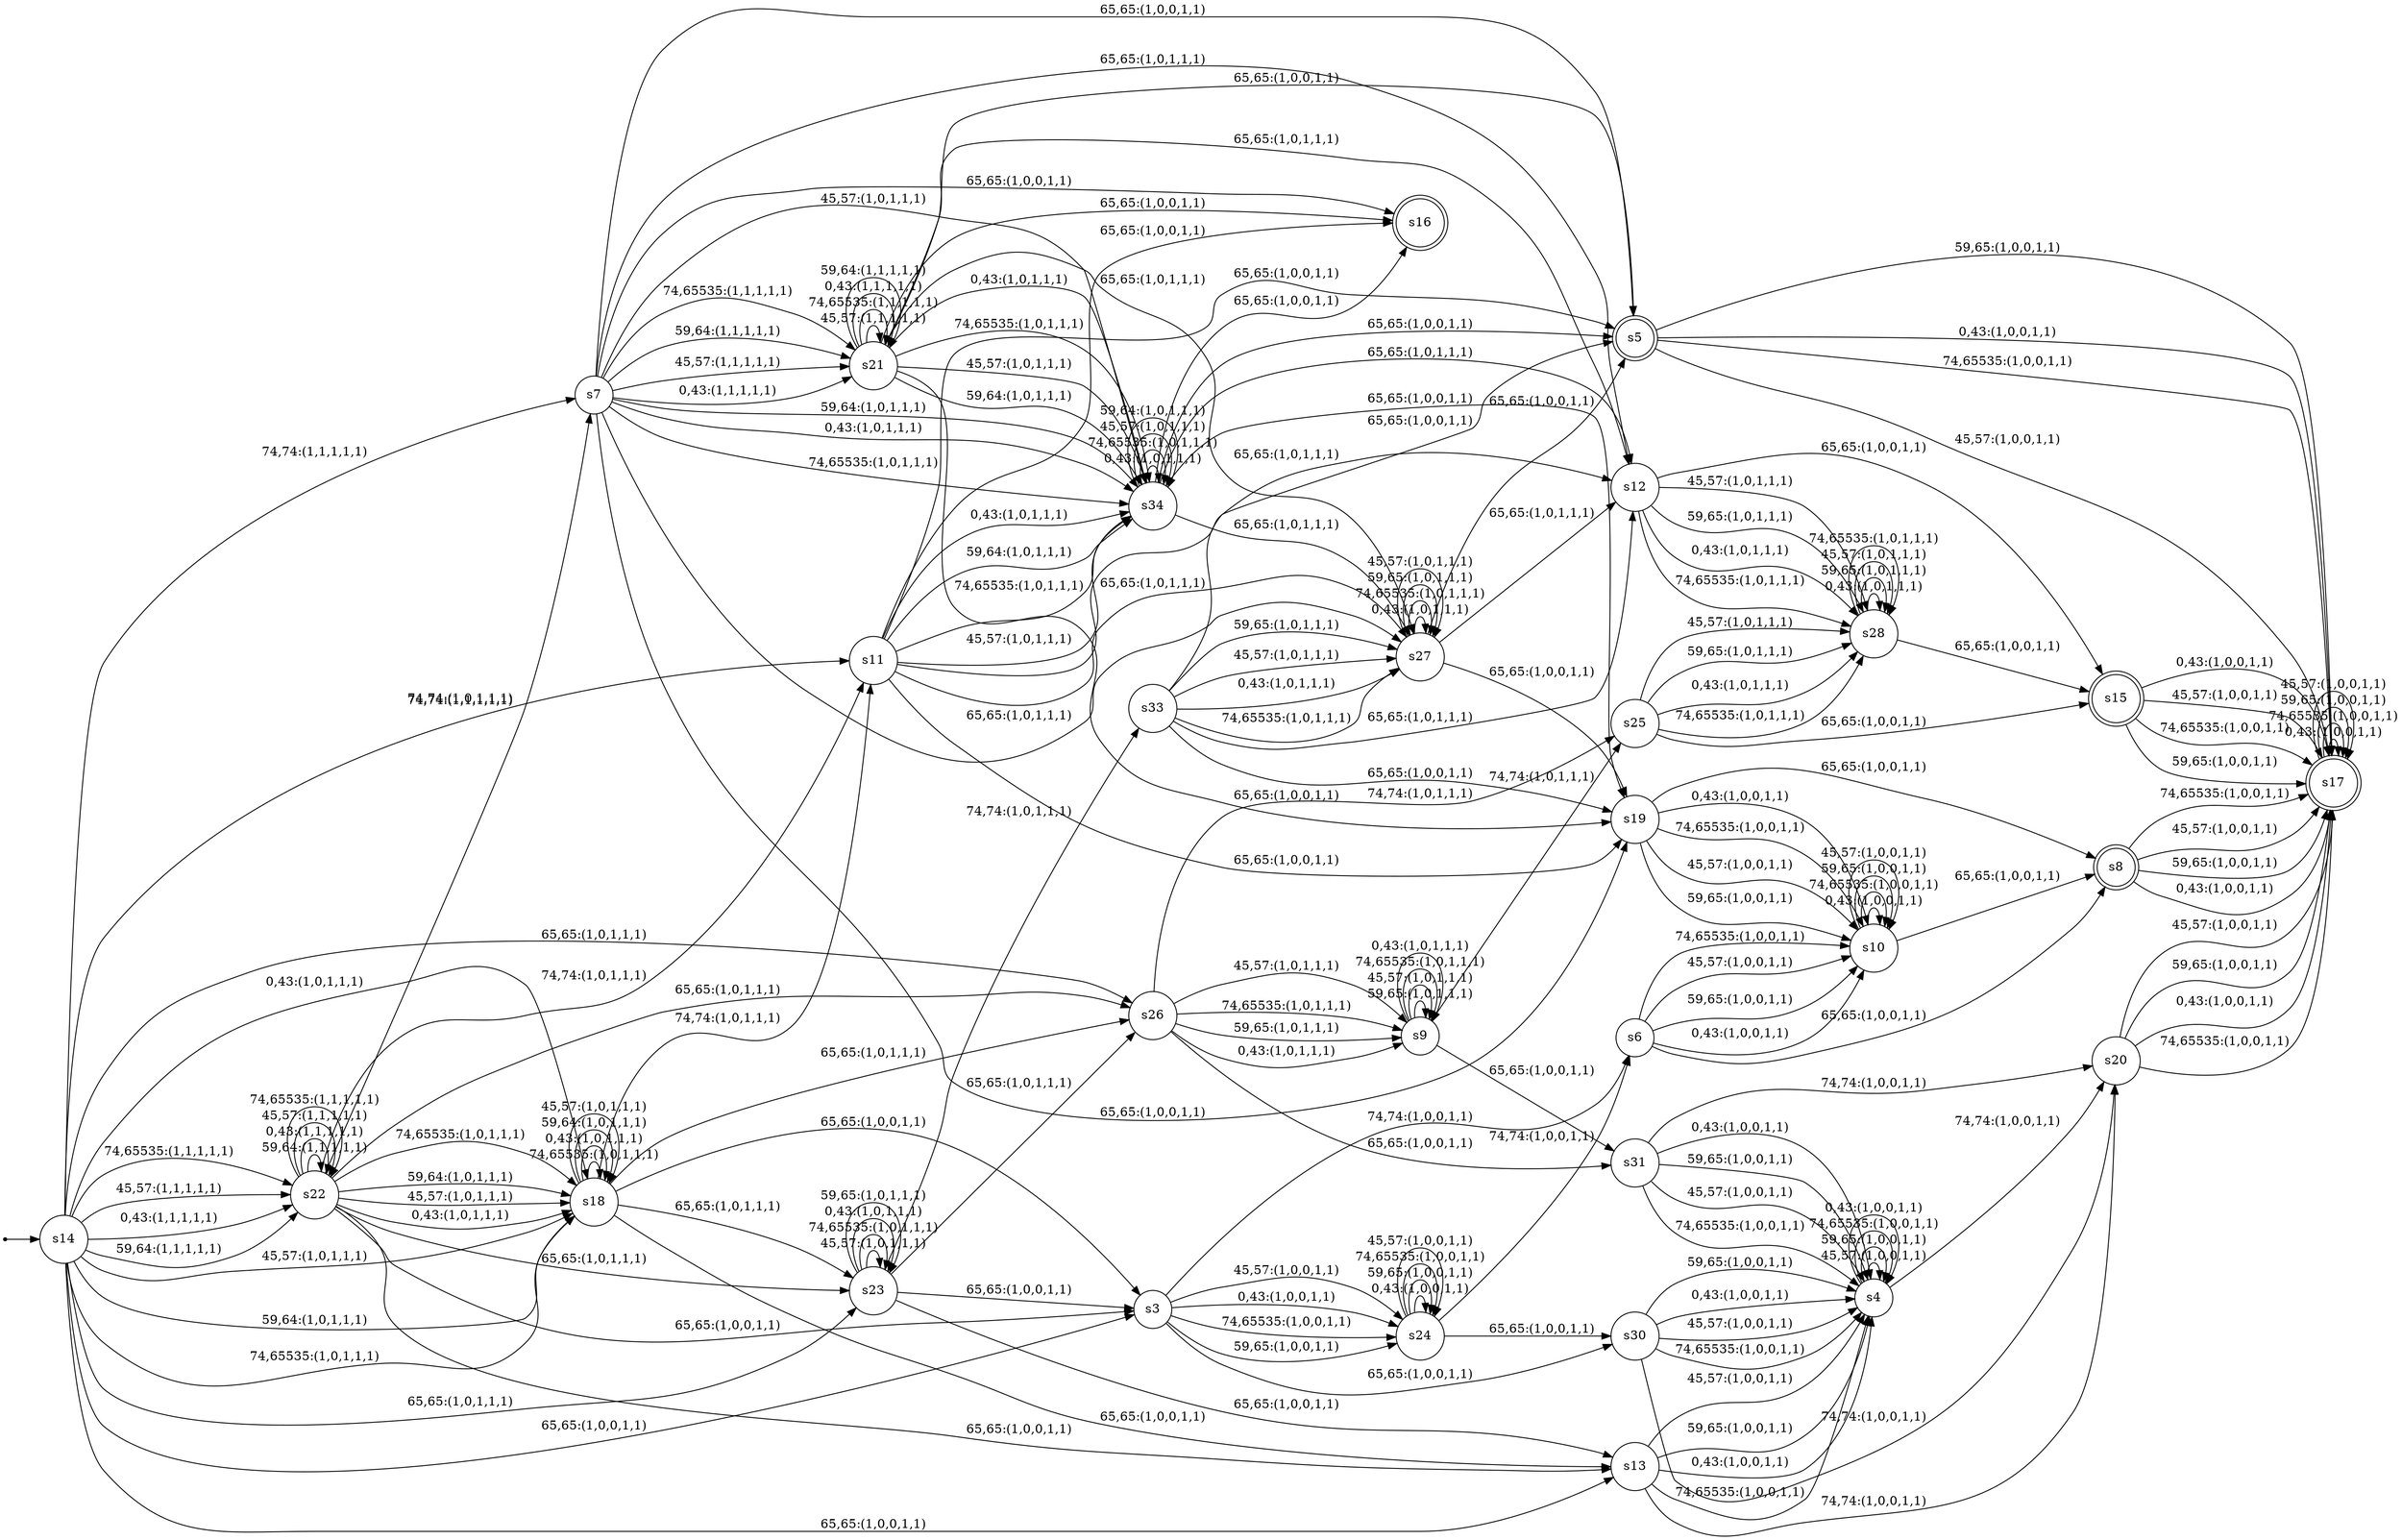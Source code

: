 
      digraph G {
        rankdir=LR;
        init [shape=point];
        node [shape = doublecircle];
        s17 s5 s15 s16 s8
        node [shape = circle];
        init -> s14;
        s34 -> s16 [label = "65,65:(1,0,0,1,1)"]
        s34 -> s27 [label = "65,65:(1,0,1,1,1)"]
        s34 -> s34 [label = "0,43:(1,0,1,1,1)"]
        s34 -> s34 [label = "74,65535:(1,0,1,1,1)"]
        s34 -> s34 [label = "45,57:(1,0,1,1,1)"]
        s34 -> s19 [label = "65,65:(1,0,0,1,1)"]
        s34 -> s12 [label = "65,65:(1,0,1,1,1)"]
        s34 -> s5 [label = "65,65:(1,0,0,1,1)"]
        s34 -> s34 [label = "59,64:(1,0,1,1,1)"]
        s33 -> s5 [label = "65,65:(1,0,0,1,1)"]
        s33 -> s27 [label = "0,43:(1,0,1,1,1)"]
        s33 -> s27 [label = "74,65535:(1,0,1,1,1)"]
        s33 -> s27 [label = "59,65:(1,0,1,1,1)"]
        s33 -> s19 [label = "65,65:(1,0,0,1,1)"]
        s33 -> s12 [label = "65,65:(1,0,1,1,1)"]
        s33 -> s27 [label = "45,57:(1,0,1,1,1)"]
        s31 -> s4 [label = "0,43:(1,0,0,1,1)"]
        s31 -> s20 [label = "74,74:(1,0,0,1,1)"]
        s31 -> s4 [label = "59,65:(1,0,0,1,1)"]
        s31 -> s4 [label = "45,57:(1,0,0,1,1)"]
        s31 -> s4 [label = "74,65535:(1,0,0,1,1)"]
        s30 -> s4 [label = "45,57:(1,0,0,1,1)"]
        s30 -> s4 [label = "74,65535:(1,0,0,1,1)"]
        s30 -> s4 [label = "59,65:(1,0,0,1,1)"]
        s30 -> s4 [label = "0,43:(1,0,0,1,1)"]
        s30 -> s20 [label = "74,74:(1,0,0,1,1)"]
        s28 -> s28 [label = "0,43:(1,0,1,1,1)"]
        s28 -> s28 [label = "59,65:(1,0,1,1,1)"]
        s28 -> s28 [label = "45,57:(1,0,1,1,1)"]
        s28 -> s15 [label = "65,65:(1,0,0,1,1)"]
        s28 -> s28 [label = "74,65535:(1,0,1,1,1)"]
        s27 -> s5 [label = "65,65:(1,0,0,1,1)"]
        s27 -> s27 [label = "0,43:(1,0,1,1,1)"]
        s27 -> s27 [label = "74,65535:(1,0,1,1,1)"]
        s27 -> s27 [label = "59,65:(1,0,1,1,1)"]
        s27 -> s19 [label = "65,65:(1,0,0,1,1)"]
        s27 -> s27 [label = "45,57:(1,0,1,1,1)"]
        s27 -> s12 [label = "65,65:(1,0,1,1,1)"]
        s26 -> s31 [label = "65,65:(1,0,0,1,1)"]
        s26 -> s25 [label = "74,74:(1,0,1,1,1)"]
        s26 -> s9 [label = "45,57:(1,0,1,1,1)"]
        s26 -> s9 [label = "74,65535:(1,0,1,1,1)"]
        s26 -> s9 [label = "59,65:(1,0,1,1,1)"]
        s26 -> s9 [label = "0,43:(1,0,1,1,1)"]
        s25 -> s28 [label = "74,65535:(1,0,1,1,1)"]
        s25 -> s28 [label = "45,57:(1,0,1,1,1)"]
        s25 -> s28 [label = "59,65:(1,0,1,1,1)"]
        s25 -> s28 [label = "0,43:(1,0,1,1,1)"]
        s25 -> s15 [label = "65,65:(1,0,0,1,1)"]
        s24 -> s24 [label = "0,43:(1,0,0,1,1)"]
        s24 -> s24 [label = "59,65:(1,0,0,1,1)"]
        s24 -> s6 [label = "74,74:(1,0,0,1,1)"]
        s24 -> s30 [label = "65,65:(1,0,0,1,1)"]
        s24 -> s24 [label = "74,65535:(1,0,0,1,1)"]
        s24 -> s24 [label = "45,57:(1,0,0,1,1)"]
        s23 -> s13 [label = "65,65:(1,0,0,1,1)"]
        s23 -> s23 [label = "45,57:(1,0,1,1,1)"]
        s23 -> s3 [label = "65,65:(1,0,0,1,1)"]
        s23 -> s23 [label = "74,65535:(1,0,1,1,1)"]
        s23 -> s33 [label = "74,74:(1,0,1,1,1)"]
        s23 -> s23 [label = "0,43:(1,0,1,1,1)"]
        s23 -> s26 [label = "65,65:(1,0,1,1,1)"]
        s23 -> s23 [label = "59,65:(1,0,1,1,1)"]
        s22 -> s22 [label = "59,64:(1,1,1,1,1)"]
        s22 -> s22 [label = "0,43:(1,1,1,1,1)"]
        s22 -> s18 [label = "74,65535:(1,0,1,1,1)"]
        s22 -> s23 [label = "65,65:(1,0,1,1,1)"]
        s22 -> s18 [label = "59,64:(1,0,1,1,1)"]
        s22 -> s22 [label = "45,57:(1,1,1,1,1)"]
        s22 -> s11 [label = "74,74:(1,0,1,1,1)"]
        s22 -> s18 [label = "45,57:(1,0,1,1,1)"]
        s22 -> s18 [label = "0,43:(1,0,1,1,1)"]
        s22 -> s22 [label = "74,65535:(1,1,1,1,1)"]
        s22 -> s3 [label = "65,65:(1,0,0,1,1)"]
        s22 -> s13 [label = "65,65:(1,0,0,1,1)"]
        s22 -> s7 [label = "74,74:(1,1,1,1,1)"]
        s22 -> s26 [label = "65,65:(1,0,1,1,1)"]
        s21 -> s34 [label = "0,43:(1,0,1,1,1)"]
        s21 -> s21 [label = "45,57:(1,1,1,1,1)"]
        s21 -> s34 [label = "74,65535:(1,0,1,1,1)"]
        s21 -> s12 [label = "65,65:(1,0,1,1,1)"]
        s21 -> s19 [label = "65,65:(1,0,0,1,1)"]
        s21 -> s5 [label = "65,65:(1,0,0,1,1)"]
        s21 -> s21 [label = "74,65535:(1,1,1,1,1)"]
        s21 -> s34 [label = "45,57:(1,0,1,1,1)"]
        s21 -> s16 [label = "65,65:(1,0,0,1,1)"]
        s21 -> s34 [label = "59,64:(1,0,1,1,1)"]
        s21 -> s27 [label = "65,65:(1,0,1,1,1)"]
        s21 -> s21 [label = "0,43:(1,1,1,1,1)"]
        s21 -> s21 [label = "59,64:(1,1,1,1,1)"]
        s20 -> s17 [label = "45,57:(1,0,0,1,1)"]
        s20 -> s17 [label = "59,65:(1,0,0,1,1)"]
        s20 -> s17 [label = "0,43:(1,0,0,1,1)"]
        s20 -> s17 [label = "74,65535:(1,0,0,1,1)"]
        s19 -> s10 [label = "74,65535:(1,0,0,1,1)"]
        s19 -> s10 [label = "45,57:(1,0,0,1,1)"]
        s19 -> s8 [label = "65,65:(1,0,0,1,1)"]
        s19 -> s10 [label = "59,65:(1,0,0,1,1)"]
        s19 -> s10 [label = "0,43:(1,0,0,1,1)"]
        s18 -> s13 [label = "65,65:(1,0,0,1,1)"]
        s18 -> s18 [label = "74,65535:(1,0,1,1,1)"]
        s18 -> s11 [label = "74,74:(1,0,1,1,1)"]
        s18 -> s18 [label = "0,43:(1,0,1,1,1)"]
        s18 -> s18 [label = "59,64:(1,0,1,1,1)"]
        s18 -> s23 [label = "65,65:(1,0,1,1,1)"]
        s18 -> s18 [label = "45,57:(1,0,1,1,1)"]
        s18 -> s3 [label = "65,65:(1,0,0,1,1)"]
        s18 -> s26 [label = "65,65:(1,0,1,1,1)"]
        s17 -> s17 [label = "0,43:(1,0,0,1,1)"]
        s17 -> s17 [label = "74,65535:(1,0,0,1,1)"]
        s17 -> s17 [label = "59,65:(1,0,0,1,1)"]
        s17 -> s17 [label = "45,57:(1,0,0,1,1)"]
        s15 -> s17 [label = "0,43:(1,0,0,1,1)"]
        s15 -> s17 [label = "45,57:(1,0,0,1,1)"]
        s15 -> s17 [label = "74,65535:(1,0,0,1,1)"]
        s15 -> s17 [label = "59,65:(1,0,0,1,1)"]
        s14 -> s22 [label = "74,65535:(1,1,1,1,1)"]
        s14 -> s23 [label = "65,65:(1,0,1,1,1)"]
        s14 -> s18 [label = "74,65535:(1,0,1,1,1)"]
        s14 -> s13 [label = "65,65:(1,0,0,1,1)"]
        s14 -> s22 [label = "45,57:(1,1,1,1,1)"]
        s14 -> s22 [label = "0,43:(1,1,1,1,1)"]
        s14 -> s7 [label = "74,74:(1,1,1,1,1)"]
        s14 -> s18 [label = "0,43:(1,0,1,1,1)"]
        s14 -> s22 [label = "59,64:(1,1,1,1,1)"]
        s14 -> s18 [label = "59,64:(1,0,1,1,1)"]
        s14 -> s3 [label = "65,65:(1,0,0,1,1)"]
        s14 -> s11 [label = "74,74:(1,0,1,1,1)"]
        s14 -> s18 [label = "45,57:(1,0,1,1,1)"]
        s14 -> s26 [label = "65,65:(1,0,1,1,1)"]
        s13 -> s4 [label = "74,65535:(1,0,0,1,1)"]
        s13 -> s4 [label = "45,57:(1,0,0,1,1)"]
        s13 -> s4 [label = "59,65:(1,0,0,1,1)"]
        s13 -> s4 [label = "0,43:(1,0,0,1,1)"]
        s13 -> s20 [label = "74,74:(1,0,0,1,1)"]
        s12 -> s28 [label = "74,65535:(1,0,1,1,1)"]
        s12 -> s28 [label = "45,57:(1,0,1,1,1)"]
        s12 -> s28 [label = "59,65:(1,0,1,1,1)"]
        s12 -> s28 [label = "0,43:(1,0,1,1,1)"]
        s12 -> s15 [label = "65,65:(1,0,0,1,1)"]
        s11 -> s34 [label = "0,43:(1,0,1,1,1)"]
        s11 -> s34 [label = "59,64:(1,0,1,1,1)"]
        s11 -> s34 [label = "74,65535:(1,0,1,1,1)"]
        s11 -> s5 [label = "65,65:(1,0,0,1,1)"]
        s11 -> s34 [label = "45,57:(1,0,1,1,1)"]
        s11 -> s27 [label = "65,65:(1,0,1,1,1)"]
        s11 -> s19 [label = "65,65:(1,0,0,1,1)"]
        s11 -> s12 [label = "65,65:(1,0,1,1,1)"]
        s11 -> s16 [label = "65,65:(1,0,0,1,1)"]
        s10 -> s8 [label = "65,65:(1,0,0,1,1)"]
        s10 -> s10 [label = "0,43:(1,0,0,1,1)"]
        s10 -> s10 [label = "74,65535:(1,0,0,1,1)"]
        s10 -> s10 [label = "59,65:(1,0,0,1,1)"]
        s10 -> s10 [label = "45,57:(1,0,0,1,1)"]
        s9 -> s9 [label = "59,65:(1,0,1,1,1)"]
        s9 -> s25 [label = "74,74:(1,0,1,1,1)"]
        s9 -> s9 [label = "45,57:(1,0,1,1,1)"]
        s9 -> s9 [label = "74,65535:(1,0,1,1,1)"]
        s9 -> s9 [label = "0,43:(1,0,1,1,1)"]
        s9 -> s31 [label = "65,65:(1,0,0,1,1)"]
        s8 -> s17 [label = "74,65535:(1,0,0,1,1)"]
        s8 -> s17 [label = "45,57:(1,0,0,1,1)"]
        s8 -> s17 [label = "59,65:(1,0,0,1,1)"]
        s8 -> s17 [label = "0,43:(1,0,0,1,1)"]
        s7 -> s21 [label = "74,65535:(1,1,1,1,1)"]
        s7 -> s19 [label = "65,65:(1,0,0,1,1)"]
        s7 -> s21 [label = "59,64:(1,1,1,1,1)"]
        s7 -> s5 [label = "65,65:(1,0,0,1,1)"]
        s7 -> s27 [label = "65,65:(1,0,1,1,1)"]
        s7 -> s12 [label = "65,65:(1,0,1,1,1)"]
        s7 -> s21 [label = "45,57:(1,1,1,1,1)"]
        s7 -> s16 [label = "65,65:(1,0,0,1,1)"]
        s7 -> s34 [label = "45,57:(1,0,1,1,1)"]
        s7 -> s34 [label = "59,64:(1,0,1,1,1)"]
        s7 -> s34 [label = "0,43:(1,0,1,1,1)"]
        s7 -> s21 [label = "0,43:(1,1,1,1,1)"]
        s7 -> s34 [label = "74,65535:(1,0,1,1,1)"]
        s6 -> s10 [label = "45,57:(1,0,0,1,1)"]
        s6 -> s10 [label = "59,65:(1,0,0,1,1)"]
        s6 -> s8 [label = "65,65:(1,0,0,1,1)"]
        s6 -> s10 [label = "0,43:(1,0,0,1,1)"]
        s6 -> s10 [label = "74,65535:(1,0,0,1,1)"]
        s5 -> s17 [label = "59,65:(1,0,0,1,1)"]
        s5 -> s17 [label = "0,43:(1,0,0,1,1)"]
        s5 -> s17 [label = "74,65535:(1,0,0,1,1)"]
        s5 -> s17 [label = "45,57:(1,0,0,1,1)"]
        s4 -> s20 [label = "74,74:(1,0,0,1,1)"]
        s4 -> s4 [label = "45,57:(1,0,0,1,1)"]
        s4 -> s4 [label = "59,65:(1,0,0,1,1)"]
        s4 -> s4 [label = "74,65535:(1,0,0,1,1)"]
        s4 -> s4 [label = "0,43:(1,0,0,1,1)"]
        s3 -> s24 [label = "0,43:(1,0,0,1,1)"]
        s3 -> s6 [label = "74,74:(1,0,0,1,1)"]
        s3 -> s24 [label = "74,65535:(1,0,0,1,1)"]
        s3 -> s30 [label = "65,65:(1,0,0,1,1)"]
        s3 -> s24 [label = "59,65:(1,0,0,1,1)"]
        s3 -> s24 [label = "45,57:(1,0,0,1,1)"]}